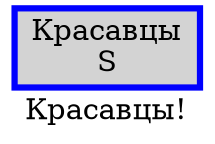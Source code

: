 digraph SENTENCE_870 {
	graph [label="Красавцы!"]
	node [style=filled]
		0 [label="Красавцы
S" color=blue fillcolor=lightgray penwidth=3 shape=box]
}